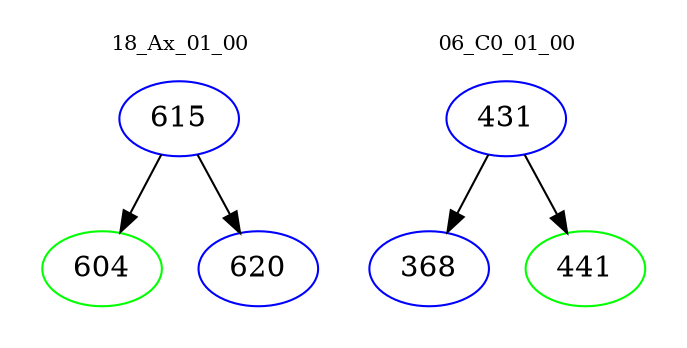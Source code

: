 digraph{
subgraph cluster_0 {
color = white
label = "18_Ax_01_00";
fontsize=10;
T0_615 [label="615", color="blue"]
T0_615 -> T0_604 [color="black"]
T0_604 [label="604", color="green"]
T0_615 -> T0_620 [color="black"]
T0_620 [label="620", color="blue"]
}
subgraph cluster_1 {
color = white
label = "06_C0_01_00";
fontsize=10;
T1_431 [label="431", color="blue"]
T1_431 -> T1_368 [color="black"]
T1_368 [label="368", color="blue"]
T1_431 -> T1_441 [color="black"]
T1_441 [label="441", color="green"]
}
}
